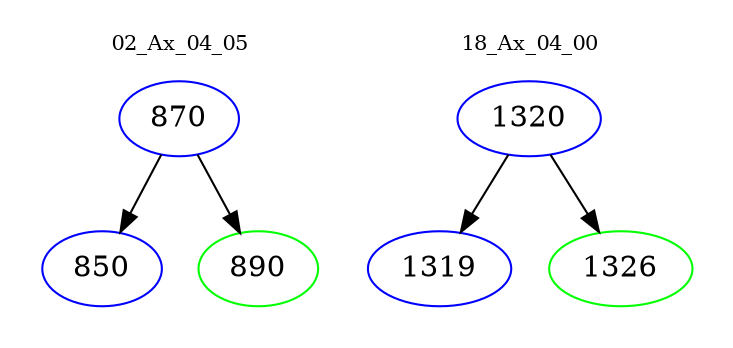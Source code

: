 digraph{
subgraph cluster_0 {
color = white
label = "02_Ax_04_05";
fontsize=10;
T0_870 [label="870", color="blue"]
T0_870 -> T0_850 [color="black"]
T0_850 [label="850", color="blue"]
T0_870 -> T0_890 [color="black"]
T0_890 [label="890", color="green"]
}
subgraph cluster_1 {
color = white
label = "18_Ax_04_00";
fontsize=10;
T1_1320 [label="1320", color="blue"]
T1_1320 -> T1_1319 [color="black"]
T1_1319 [label="1319", color="blue"]
T1_1320 -> T1_1326 [color="black"]
T1_1326 [label="1326", color="green"]
}
}
